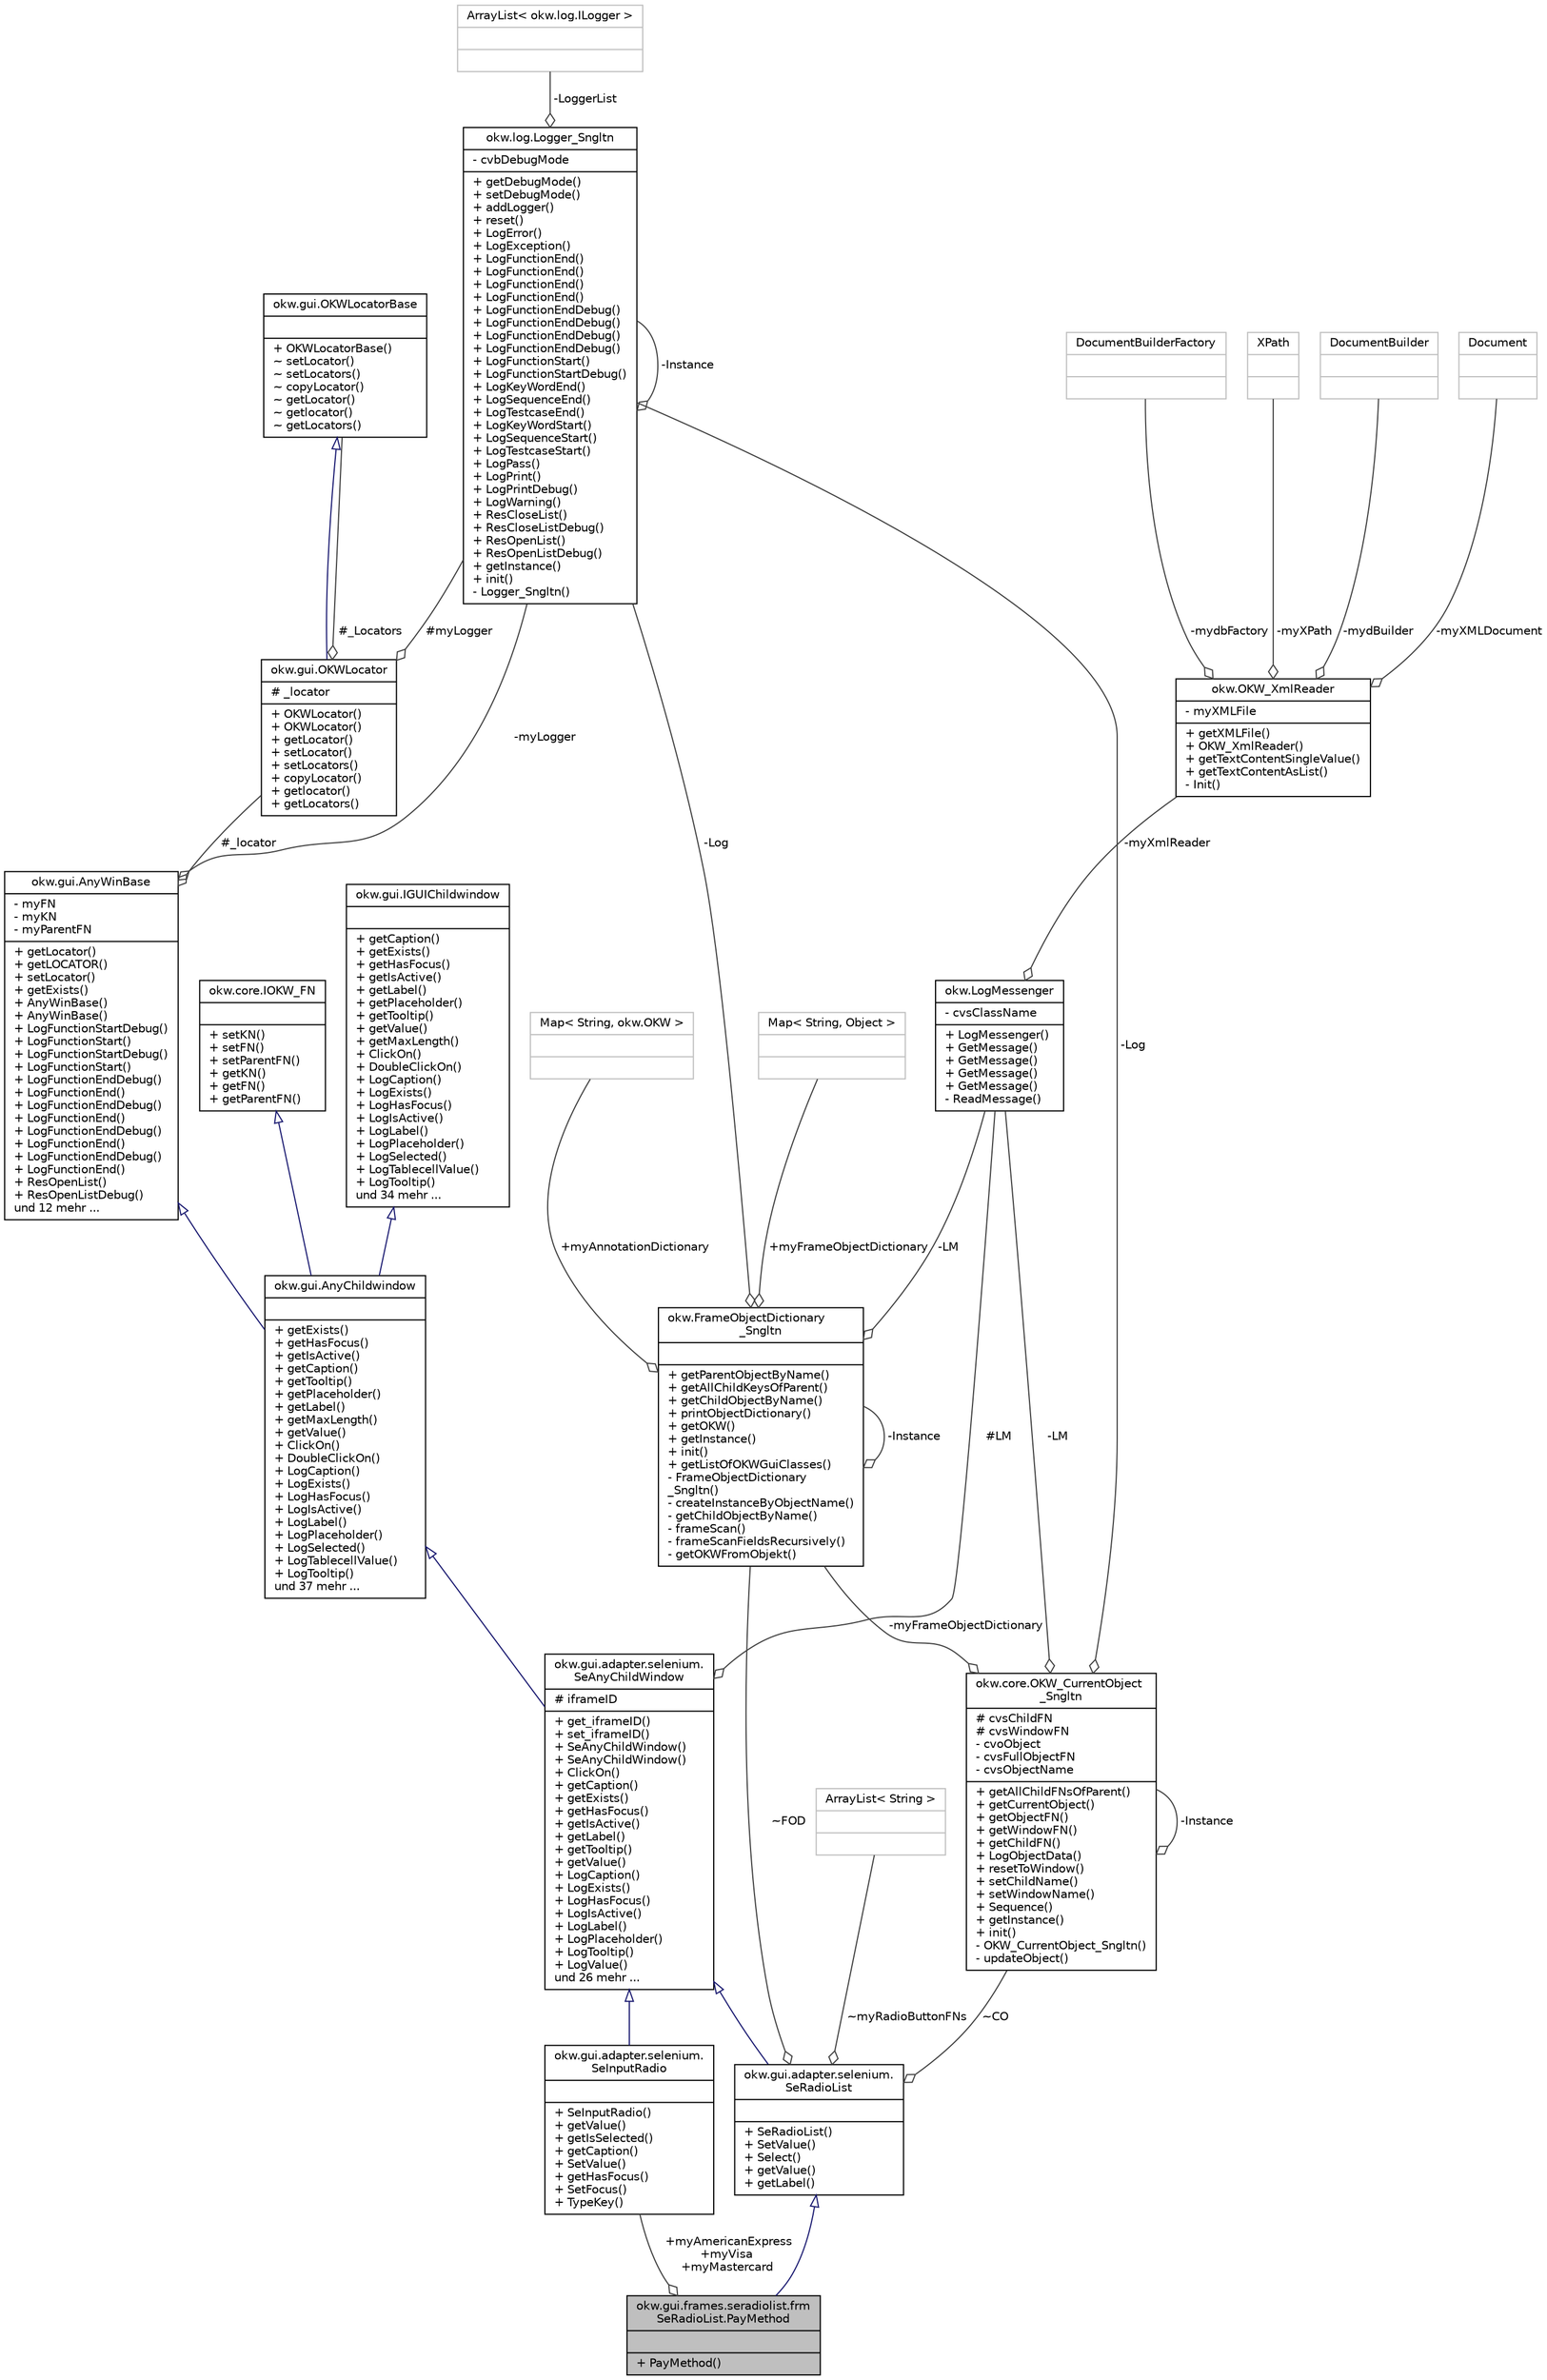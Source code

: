 digraph "okw.gui.frames.seradiolist.frmSeRadioList.PayMethod"
{
 // INTERACTIVE_SVG=YES
 // LATEX_PDF_SIZE
  edge [fontname="Helvetica",fontsize="10",labelfontname="Helvetica",labelfontsize="10"];
  node [fontname="Helvetica",fontsize="10",shape=record];
  Node7 [label="{okw.gui.frames.seradiolist.frm\lSeRadioList.PayMethod\n||+ PayMethod()\l}",height=0.2,width=0.4,color="black", fillcolor="grey75", style="filled", fontcolor="black",tooltip=" "];
  Node8 -> Node7 [dir="back",color="midnightblue",fontsize="10",style="solid",arrowtail="onormal",fontname="Helvetica"];
  Node8 [label="{okw.gui.adapter.selenium.\lSeRadioList\n||+ SeRadioList()\l+ SetValue()\l+ Select()\l+ getValue()\l+ getLabel()\l}",height=0.2,width=0.4,color="black", fillcolor="white", style="filled",URL="$classokw_1_1gui_1_1adapter_1_1selenium_1_1_se_radio_list.html",tooltip="Diese Klasse representiert einen <select>-Tag, der mit Selenium angsteuert wird."];
  Node9 -> Node8 [dir="back",color="midnightblue",fontsize="10",style="solid",arrowtail="onormal",fontname="Helvetica"];
  Node9 [label="{okw.gui.adapter.selenium.\lSeAnyChildWindow\n|# iframeID\l|+ get_iframeID()\l+ set_iframeID()\l+ SeAnyChildWindow()\l+ SeAnyChildWindow()\l+ ClickOn()\l+ getCaption()\l+ getExists()\l+ getHasFocus()\l+ getIsActive()\l+ getLabel()\l+ getTooltip()\l+ getValue()\l+ LogCaption()\l+ LogExists()\l+ LogHasFocus()\l+ LogIsActive()\l+ LogLabel()\l+ LogPlaceholder()\l+ LogTooltip()\l+ LogValue()\lund 26 mehr ...\l}",height=0.2,width=0.4,color="black", fillcolor="white", style="filled",URL="$classokw_1_1gui_1_1adapter_1_1selenium_1_1_se_any_child_window.html",tooltip=" "];
  Node10 -> Node9 [dir="back",color="midnightblue",fontsize="10",style="solid",arrowtail="onormal",fontname="Helvetica"];
  Node10 [label="{okw.gui.AnyChildwindow\n||+ getExists()\l+ getHasFocus()\l+ getIsActive()\l+ getCaption()\l+ getTooltip()\l+ getPlaceholder()\l+ getLabel()\l+ getMaxLength()\l+ getValue()\l+ ClickOn()\l+ DoubleClickOn()\l+ LogCaption()\l+ LogExists()\l+ LogHasFocus()\l+ LogIsActive()\l+ LogLabel()\l+ LogPlaceholder()\l+ LogSelected()\l+ LogTablecellValue()\l+ LogTooltip()\lund 37 mehr ...\l}",height=0.2,width=0.4,color="black", fillcolor="white", style="filled",URL="$classokw_1_1gui_1_1_any_childwindow.html",tooltip=" "];
  Node11 -> Node10 [dir="back",color="midnightblue",fontsize="10",style="solid",arrowtail="onormal",fontname="Helvetica"];
  Node11 [label="{okw.gui.AnyWinBase\n|- myFN\l- myKN\l- myParentFN\l|+ getLocator()\l+ getLOCATOR()\l+ setLocator()\l+ getExists()\l+ AnyWinBase()\l+ AnyWinBase()\l+ LogFunctionStartDebug()\l+ LogFunctionStart()\l+ LogFunctionStartDebug()\l+ LogFunctionStart()\l+ LogFunctionEndDebug()\l+ LogFunctionEnd()\l+ LogFunctionEndDebug()\l+ LogFunctionEnd()\l+ LogFunctionEndDebug()\l+ LogFunctionEnd()\l+ LogFunctionEndDebug()\l+ LogFunctionEnd()\l+ ResOpenList()\l+ ResOpenListDebug()\lund 12 mehr ...\l}",height=0.2,width=0.4,color="black", fillcolor="white", style="filled",URL="$classokw_1_1gui_1_1_any_win_base.html",tooltip="Description of AnyWin."];
  Node12 -> Node11 [color="grey25",fontsize="10",style="solid",label=" #_locator" ,arrowhead="odiamond",fontname="Helvetica"];
  Node12 [label="{okw.gui.OKWLocator\n|# _locator\l|+ OKWLocator()\l+ OKWLocator()\l+ getLocator()\l+ setLocator()\l+ setLocators()\l+ copyLocator()\l+ getlocator()\l+ getLocators()\l}",height=0.2,width=0.4,color="black", fillcolor="white", style="filled",URL="$classokw_1_1gui_1_1_o_k_w_locator.html",tooltip=" "];
  Node13 -> Node12 [dir="back",color="midnightblue",fontsize="10",style="solid",arrowtail="onormal",fontname="Helvetica"];
  Node13 [label="{okw.gui.OKWLocatorBase\n||+ OKWLocatorBase()\l~ setLocator()\l~ setLocators()\l~ copyLocator()\l~ getLocator()\l~ getlocator()\l~ getLocators()\l}",height=0.2,width=0.4,color="black", fillcolor="white", style="filled",URL="$classokw_1_1gui_1_1_o_k_w_locator_base.html",tooltip=" "];
  Node13 -> Node12 [color="grey25",fontsize="10",style="solid",label=" #_Locators" ,arrowhead="odiamond",fontname="Helvetica"];
  Node14 -> Node12 [color="grey25",fontsize="10",style="solid",label=" #myLogger" ,arrowhead="odiamond",fontname="Helvetica"];
  Node14 [label="{okw.log.Logger_Sngltn\n|- cvbDebugMode\l|+ getDebugMode()\l+ setDebugMode()\l+ addLogger()\l+ reset()\l+ LogError()\l+ LogException()\l+ LogFunctionEnd()\l+ LogFunctionEnd()\l+ LogFunctionEnd()\l+ LogFunctionEnd()\l+ LogFunctionEndDebug()\l+ LogFunctionEndDebug()\l+ LogFunctionEndDebug()\l+ LogFunctionEndDebug()\l+ LogFunctionStart()\l+ LogFunctionStartDebug()\l+ LogKeyWordEnd()\l+ LogSequenceEnd()\l+ LogTestcaseEnd()\l+ LogKeyWordStart()\l+ LogSequenceStart()\l+ LogTestcaseStart()\l+ LogPass()\l+ LogPrint()\l+ LogPrintDebug()\l+ LogWarning()\l+ ResCloseList()\l+ ResCloseListDebug()\l+ ResOpenList()\l+ ResOpenListDebug()\l+ getInstance()\l+ init()\l- Logger_Sngltn()\l}",height=0.2,width=0.4,color="black", fillcolor="white", style="filled",URL="$classokw_1_1log_1_1_logger___sngltn.html",tooltip=" "];
  Node15 -> Node14 [color="grey25",fontsize="10",style="solid",label=" -LoggerList" ,arrowhead="odiamond",fontname="Helvetica"];
  Node15 [label="{ArrayList\< okw.log.ILogger \>\n||}",height=0.2,width=0.4,color="grey75", fillcolor="white", style="filled",tooltip=" "];
  Node14 -> Node14 [color="grey25",fontsize="10",style="solid",label=" -Instance" ,arrowhead="odiamond",fontname="Helvetica"];
  Node14 -> Node11 [color="grey25",fontsize="10",style="solid",label=" -myLogger" ,arrowhead="odiamond",fontname="Helvetica"];
  Node16 -> Node10 [dir="back",color="midnightblue",fontsize="10",style="solid",arrowtail="onormal",fontname="Helvetica"];
  Node16 [label="{okw.gui.IGUIChildwindow\n||+ getCaption()\l+ getExists()\l+ getHasFocus()\l+ getIsActive()\l+ getLabel()\l+ getPlaceholder()\l+ getTooltip()\l+ getValue()\l+ getMaxLength()\l+ ClickOn()\l+ DoubleClickOn()\l+ LogCaption()\l+ LogExists()\l+ LogHasFocus()\l+ LogIsActive()\l+ LogLabel()\l+ LogPlaceholder()\l+ LogSelected()\l+ LogTablecellValue()\l+ LogTooltip()\lund 34 mehr ...\l}",height=0.2,width=0.4,color="black", fillcolor="white", style="filled",URL="$interfaceokw_1_1gui_1_1_i_g_u_i_childwindow.html",tooltip=" "];
  Node17 -> Node10 [dir="back",color="midnightblue",fontsize="10",style="solid",arrowtail="onormal",fontname="Helvetica"];
  Node17 [label="{okw.core.IOKW_FN\n||+ setKN()\l+ setFN()\l+ setParentFN()\l+ getKN()\l+ getFN()\l+ getParentFN()\l}",height=0.2,width=0.4,color="black", fillcolor="white", style="filled",URL="$interfaceokw_1_1core_1_1_i_o_k_w___f_n.html",tooltip=" "];
  Node18 -> Node9 [color="grey25",fontsize="10",style="solid",label=" #LM" ,arrowhead="odiamond",fontname="Helvetica"];
  Node18 [label="{okw.LogMessenger\n|- cvsClassName\l|+ LogMessenger()\l+ GetMessage()\l+ GetMessage()\l+ GetMessage()\l+ GetMessage()\l- ReadMessage()\l}",height=0.2,width=0.4,color="black", fillcolor="white", style="filled",URL="$classokw_1_1_log_messenger.html",tooltip="LogMessenger liest Log-Meldungen sprachspezifisch für die im Konstruktor gegeben Klasse aus der Zugeh..."];
  Node19 -> Node18 [color="grey25",fontsize="10",style="solid",label=" -myXmlReader" ,arrowhead="odiamond",fontname="Helvetica"];
  Node19 [label="{okw.OKW_XmlReader\n|- myXMLFile\l|+ getXMLFile()\l+ OKW_XmlReader()\l+ getTextContentSingleValue()\l+ getTextContentAsList()\l- Init()\l}",height=0.2,width=0.4,color="black", fillcolor="white", style="filled",URL="$classokw_1_1_o_k_w___xml_reader.html",tooltip=" "];
  Node20 -> Node19 [color="grey25",fontsize="10",style="solid",label=" -mydbFactory" ,arrowhead="odiamond",fontname="Helvetica"];
  Node20 [label="{DocumentBuilderFactory\n||}",height=0.2,width=0.4,color="grey75", fillcolor="white", style="filled",tooltip=" "];
  Node21 -> Node19 [color="grey25",fontsize="10",style="solid",label=" -myXPath" ,arrowhead="odiamond",fontname="Helvetica"];
  Node21 [label="{XPath\n||}",height=0.2,width=0.4,color="grey75", fillcolor="white", style="filled",tooltip=" "];
  Node22 -> Node19 [color="grey25",fontsize="10",style="solid",label=" -mydBuilder" ,arrowhead="odiamond",fontname="Helvetica"];
  Node22 [label="{DocumentBuilder\n||}",height=0.2,width=0.4,color="grey75", fillcolor="white", style="filled",tooltip=" "];
  Node23 -> Node19 [color="grey25",fontsize="10",style="solid",label=" -myXMLDocument" ,arrowhead="odiamond",fontname="Helvetica"];
  Node23 [label="{Document\n||}",height=0.2,width=0.4,color="grey75", fillcolor="white", style="filled",tooltip=" "];
  Node24 -> Node8 [color="grey25",fontsize="10",style="solid",label=" ~CO" ,arrowhead="odiamond",fontname="Helvetica"];
  Node24 [label="{okw.core.OKW_CurrentObject\l_Sngltn\n|# cvsChildFN\l# cvsWindowFN\l- cvoObject\l- cvsFullObjectFN\l- cvsObjectName\l|+ getAllChildFNsOfParent()\l+ getCurrentObject()\l+ getObjectFN()\l+ getWindowFN()\l+ getChildFN()\l+ LogObjectData()\l+ resetToWindow()\l+ setChildName()\l+ setWindowName()\l+ Sequence()\l+ getInstance()\l+ init()\l- OKW_CurrentObject_Sngltn()\l- updateObject()\l}",height=0.2,width=0.4,color="black", fillcolor="white", style="filled",URL="$classokw_1_1core_1_1_o_k_w___current_object___sngltn.html",tooltip="Diese Klasse verwaltet das aktuelle GUI-Objekt."];
  Node24 -> Node24 [color="grey25",fontsize="10",style="solid",label=" -Instance" ,arrowhead="odiamond",fontname="Helvetica"];
  Node25 -> Node24 [color="grey25",fontsize="10",style="solid",label=" -myFrameObjectDictionary" ,arrowhead="odiamond",fontname="Helvetica"];
  Node25 [label="{okw.FrameObjectDictionary\l_Sngltn\n||+ getParentObjectByName()\l+ getAllChildKeysOfParent()\l+ getChildObjectByName()\l+ printObjectDictionary()\l+ getOKW()\l+ getInstance()\l+ init()\l+ getListOfOKWGuiClasses()\l- FrameObjectDictionary\l_Sngltn()\l- createInstanceByObjectName()\l- getChildObjectByName()\l- frameScan()\l- frameScanFieldsRecursively()\l- getOKWFromObjekt()\l}",height=0.2,width=0.4,color="black", fillcolor="white", style="filled",URL="$classokw_1_1_frame_object_dictionary___sngltn.html",tooltip="Verwaltet zentral die Frame-Klassen: Instanziert Frame-Klassen zu Frame-Objekten und liefert die Refe..."];
  Node26 -> Node25 [color="grey25",fontsize="10",style="solid",label=" +myAnnotationDictionary" ,arrowhead="odiamond",fontname="Helvetica"];
  Node26 [label="{Map\< String, okw.OKW \>\n||}",height=0.2,width=0.4,color="grey75", fillcolor="white", style="filled",tooltip=" "];
  Node25 -> Node25 [color="grey25",fontsize="10",style="solid",label=" -Instance" ,arrowhead="odiamond",fontname="Helvetica"];
  Node27 -> Node25 [color="grey25",fontsize="10",style="solid",label=" +myFrameObjectDictionary" ,arrowhead="odiamond",fontname="Helvetica"];
  Node27 [label="{Map\< String, Object \>\n||}",height=0.2,width=0.4,color="grey75", fillcolor="white", style="filled",tooltip=" "];
  Node18 -> Node25 [color="grey25",fontsize="10",style="solid",label=" -LM" ,arrowhead="odiamond",fontname="Helvetica"];
  Node14 -> Node25 [color="grey25",fontsize="10",style="solid",label=" -Log" ,arrowhead="odiamond",fontname="Helvetica"];
  Node18 -> Node24 [color="grey25",fontsize="10",style="solid",label=" -LM" ,arrowhead="odiamond",fontname="Helvetica"];
  Node14 -> Node24 [color="grey25",fontsize="10",style="solid",label=" -Log" ,arrowhead="odiamond",fontname="Helvetica"];
  Node28 -> Node8 [color="grey25",fontsize="10",style="solid",label=" ~myRadioButtonFNs" ,arrowhead="odiamond",fontname="Helvetica"];
  Node28 [label="{ArrayList\< String \>\n||}",height=0.2,width=0.4,color="grey75", fillcolor="white", style="filled",tooltip=" "];
  Node25 -> Node8 [color="grey25",fontsize="10",style="solid",label=" ~FOD" ,arrowhead="odiamond",fontname="Helvetica"];
  Node29 -> Node7 [color="grey25",fontsize="10",style="solid",label=" +myAmericanExpress\n+myVisa\n+myMastercard" ,arrowhead="odiamond",fontname="Helvetica"];
  Node29 [label="{okw.gui.adapter.selenium.\lSeInputRadio\n||+ SeInputRadio()\l+ getValue()\l+ getIsSelected()\l+ getCaption()\l+ SetValue()\l+ getHasFocus()\l+ SetFocus()\l+ TypeKey()\l}",height=0.2,width=0.4,color="black", fillcolor="white", style="filled",URL="$classokw_1_1gui_1_1adapter_1_1selenium_1_1_se_input_radio.html",tooltip="Diese Klasse representiert eine <input type=\"radio\">-Tag, der mit Selenium angsteuert wird."];
  Node9 -> Node29 [dir="back",color="midnightblue",fontsize="10",style="solid",arrowtail="onormal",fontname="Helvetica"];
}
